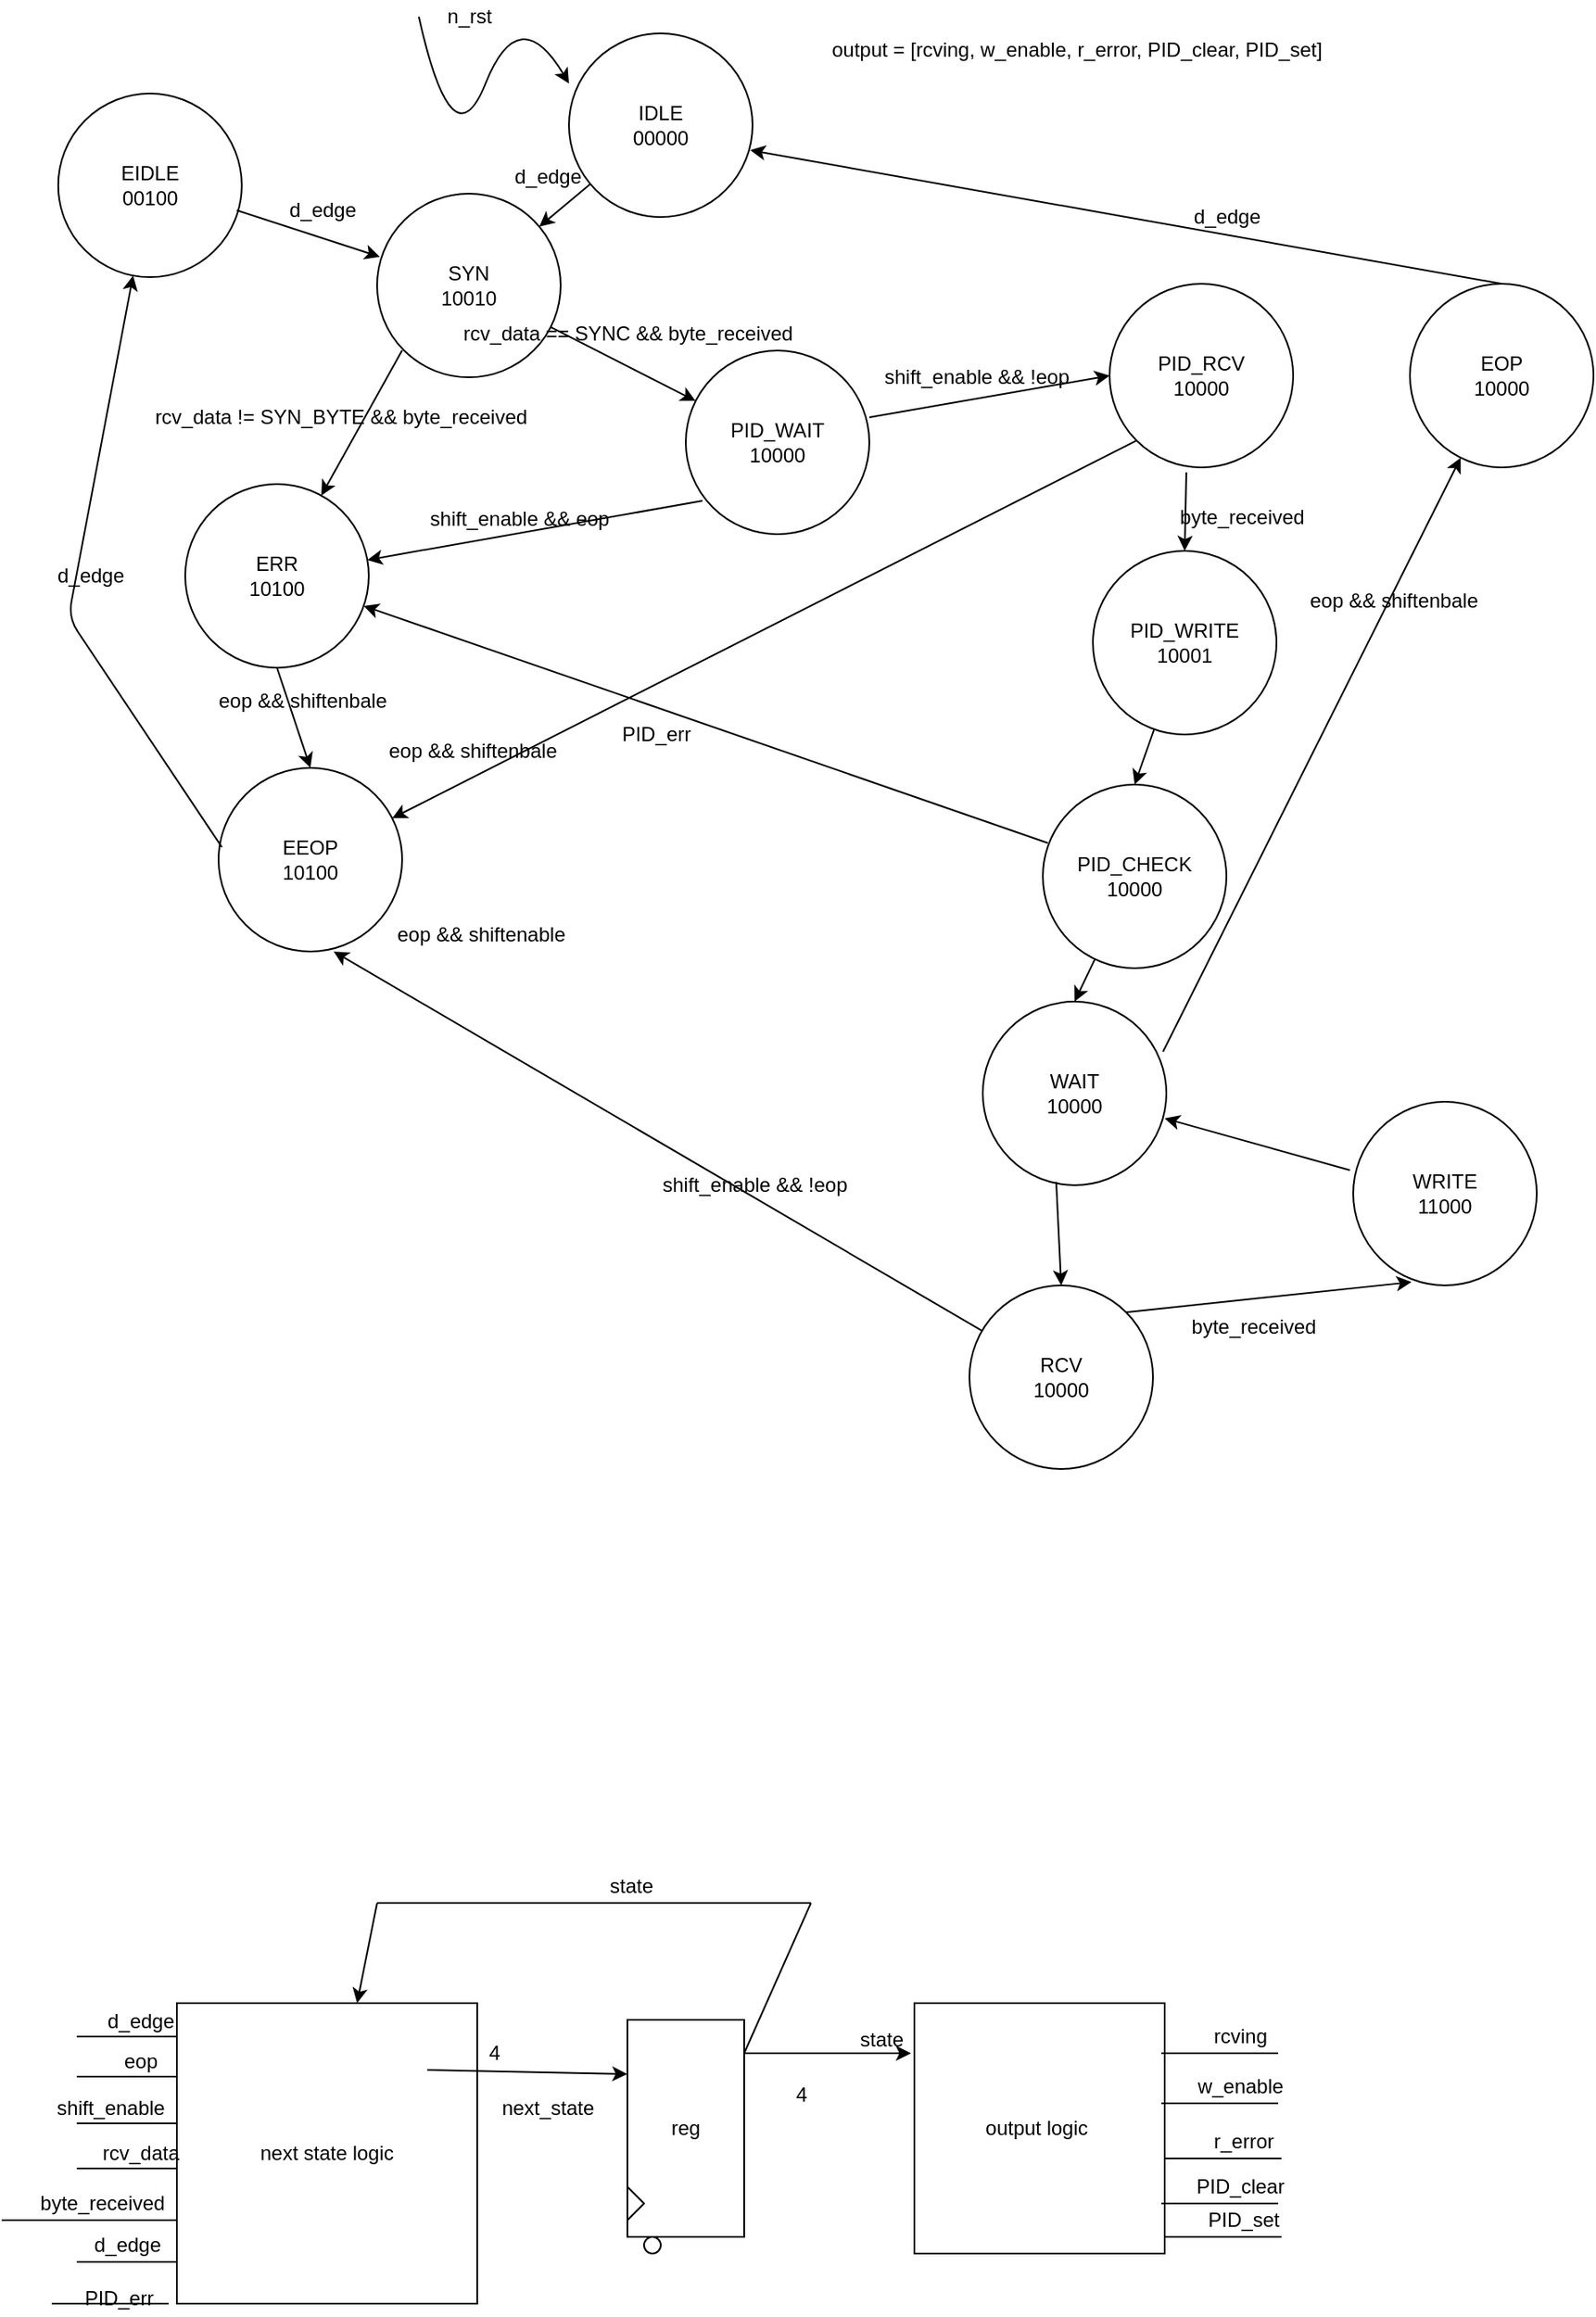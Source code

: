 <mxfile version="13.0.1" type="device"><diagram id="uCJ9kOOHFd4VZ5gEbAkc" name="Page-1"><mxGraphModel dx="953" dy="726" grid="1" gridSize="10" guides="1" tooltips="1" connect="1" arrows="1" fold="1" page="1" pageScale="1" pageWidth="850" pageHeight="1100" math="0" shadow="0"><root><mxCell id="0"/><mxCell id="1" parent="0"/><mxCell id="wGmYTm8C_t985OZbXYJu-1" value="IDLE&lt;br&gt;00000" style="ellipse;whiteSpace=wrap;html=1;aspect=fixed;" parent="1" vertex="1"><mxGeometry x="360" y="40" width="110" height="110" as="geometry"/></mxCell><mxCell id="wGmYTm8C_t985OZbXYJu-2" value="output = [rcving, w_enable, r_error, PID_clear, PID_set]" style="text;html=1;align=center;verticalAlign=middle;resizable=0;points=[];autosize=1;" parent="1" vertex="1"><mxGeometry x="509" y="40" width="310" height="20" as="geometry"/></mxCell><mxCell id="wGmYTm8C_t985OZbXYJu-3" value="SYN&lt;br&gt;10010" style="ellipse;whiteSpace=wrap;html=1;aspect=fixed;" parent="1" vertex="1"><mxGeometry x="245" y="136.02" width="110" height="110" as="geometry"/></mxCell><mxCell id="wGmYTm8C_t985OZbXYJu-4" value="" style="endArrow=classic;html=1;" parent="1" source="wGmYTm8C_t985OZbXYJu-1" target="wGmYTm8C_t985OZbXYJu-3" edge="1"><mxGeometry width="50" height="50" relative="1" as="geometry"><mxPoint x="470" y="130" as="sourcePoint"/><mxPoint x="520" y="80" as="targetPoint"/></mxGeometry></mxCell><mxCell id="wGmYTm8C_t985OZbXYJu-6" value="ERR&lt;br&gt;10100" style="ellipse;whiteSpace=wrap;html=1;aspect=fixed;" parent="1" vertex="1"><mxGeometry x="130" y="310" width="110" height="110" as="geometry"/></mxCell><mxCell id="wGmYTm8C_t985OZbXYJu-8" value="" style="endArrow=classic;html=1;exitX=0;exitY=1;exitDx=0;exitDy=0;" parent="1" target="wGmYTm8C_t985OZbXYJu-6" edge="1"><mxGeometry width="50" height="50" relative="1" as="geometry"><mxPoint x="259.999" y="229.911" as="sourcePoint"/><mxPoint x="195.86" y="280" as="targetPoint"/></mxGeometry></mxCell><mxCell id="wGmYTm8C_t985OZbXYJu-9" value="rcv_data != SYN_BYTE &amp;amp;&amp;amp; byte_received" style="text;html=1;align=center;verticalAlign=middle;resizable=0;points=[];autosize=1;" parent="1" vertex="1"><mxGeometry x="103" y="260" width="240" height="20" as="geometry"/></mxCell><mxCell id="wGmYTm8C_t985OZbXYJu-10" value="" style="endArrow=classic;html=1;entryX=0.5;entryY=0;entryDx=0;entryDy=0;exitX=0.5;exitY=1;exitDx=0;exitDy=0;" parent="1" source="wGmYTm8C_t985OZbXYJu-6" target="wGmYTm8C_t985OZbXYJu-76" edge="1"><mxGeometry width="50" height="50" relative="1" as="geometry"><mxPoint x="590" y="250" as="sourcePoint"/><mxPoint x="640" y="200" as="targetPoint"/></mxGeometry></mxCell><mxCell id="wGmYTm8C_t985OZbXYJu-11" value="eop &amp;amp;&amp;amp; shiftenbale" style="text;html=1;align=center;verticalAlign=middle;resizable=0;points=[];autosize=1;" parent="1" vertex="1"><mxGeometry x="140" y="430" width="120" height="20" as="geometry"/></mxCell><mxCell id="wGmYTm8C_t985OZbXYJu-12" value="RCV&lt;br&gt;10000" style="ellipse;whiteSpace=wrap;html=1;aspect=fixed;" parent="1" vertex="1"><mxGeometry x="600" y="790" width="110" height="110" as="geometry"/></mxCell><mxCell id="wGmYTm8C_t985OZbXYJu-14" value="" style="curved=1;endArrow=classic;html=1;" parent="1" edge="1"><mxGeometry width="50" height="50" relative="1" as="geometry"><mxPoint x="270" y="30" as="sourcePoint"/><mxPoint x="360" y="70" as="targetPoint"/><Array as="points"><mxPoint x="290" y="120"/><mxPoint x="330" y="20"/></Array></mxGeometry></mxCell><mxCell id="wGmYTm8C_t985OZbXYJu-15" value="n_rst" style="text;html=1;align=center;verticalAlign=middle;resizable=0;points=[];autosize=1;" parent="1" vertex="1"><mxGeometry x="280" y="20" width="40" height="20" as="geometry"/></mxCell><mxCell id="wGmYTm8C_t985OZbXYJu-16" value="" style="endArrow=classic;html=1;" parent="1" edge="1" target="LaQl458IQ-yTjx2HWhM2-20" source="wGmYTm8C_t985OZbXYJu-3"><mxGeometry width="50" height="50" relative="1" as="geometry"><mxPoint x="340" y="300" as="sourcePoint"/><mxPoint x="420" y="290" as="targetPoint"/></mxGeometry></mxCell><mxCell id="wGmYTm8C_t985OZbXYJu-17" value="WRITE&lt;br&gt;11000" style="ellipse;whiteSpace=wrap;html=1;aspect=fixed;" parent="1" vertex="1"><mxGeometry x="830" y="680" width="110" height="110" as="geometry"/></mxCell><mxCell id="wGmYTm8C_t985OZbXYJu-18" value="" style="endArrow=classic;html=1;entryX=0.318;entryY=0.982;entryDx=0;entryDy=0;exitX=1;exitY=0;exitDx=0;exitDy=0;entryPerimeter=0;" parent="1" source="wGmYTm8C_t985OZbXYJu-12" target="wGmYTm8C_t985OZbXYJu-17" edge="1"><mxGeometry width="50" height="50" relative="1" as="geometry"><mxPoint x="500" y="740" as="sourcePoint"/><mxPoint x="550" y="690" as="targetPoint"/></mxGeometry></mxCell><mxCell id="wGmYTm8C_t985OZbXYJu-19" value="byte_received" style="text;html=1;align=center;verticalAlign=middle;resizable=0;points=[];autosize=1;" parent="1" vertex="1"><mxGeometry x="725" y="805" width="90" height="20" as="geometry"/></mxCell><mxCell id="wGmYTm8C_t985OZbXYJu-20" value="" style="endArrow=classic;html=1;entryX=0.991;entryY=0.636;entryDx=0;entryDy=0;entryPerimeter=0;exitX=-0.018;exitY=0.373;exitDx=0;exitDy=0;exitPerimeter=0;" parent="1" source="wGmYTm8C_t985OZbXYJu-17" target="wGmYTm8C_t985OZbXYJu-94" edge="1"><mxGeometry width="50" height="50" relative="1" as="geometry"><mxPoint x="620" y="810" as="sourcePoint"/><mxPoint x="670" y="760" as="targetPoint"/></mxGeometry></mxCell><mxCell id="wGmYTm8C_t985OZbXYJu-27" value="EIDLE&lt;br&gt;00100" style="ellipse;whiteSpace=wrap;html=1;aspect=fixed;" parent="1" vertex="1"><mxGeometry x="53.89" y="76.02" width="110" height="110" as="geometry"/></mxCell><mxCell id="wGmYTm8C_t985OZbXYJu-29" value="" style="endArrow=classic;html=1;exitX=0.973;exitY=0.636;exitDx=0;exitDy=0;exitPerimeter=0;" parent="1" source="wGmYTm8C_t985OZbXYJu-27" edge="1"><mxGeometry width="50" height="50" relative="1" as="geometry"><mxPoint x="133.89" y="316.02" as="sourcePoint"/><mxPoint x="246.637" y="173.856" as="targetPoint"/></mxGeometry></mxCell><mxCell id="wGmYTm8C_t985OZbXYJu-30" value="d_edge" style="text;html=1;align=center;verticalAlign=middle;resizable=0;points=[];autosize=1;" parent="1" vertex="1"><mxGeometry x="181.89" y="136.02" width="60" height="20" as="geometry"/></mxCell><mxCell id="wGmYTm8C_t985OZbXYJu-32" value="next state logic" style="whiteSpace=wrap;html=1;aspect=fixed;" parent="1" vertex="1"><mxGeometry x="125" y="1220" width="180" height="180" as="geometry"/></mxCell><mxCell id="wGmYTm8C_t985OZbXYJu-33" value="reg" style="rounded=0;whiteSpace=wrap;html=1;" parent="1" vertex="1"><mxGeometry x="395" y="1230" width="70" height="130" as="geometry"/></mxCell><mxCell id="wGmYTm8C_t985OZbXYJu-34" value="" style="endArrow=classic;html=1;entryX=0;entryY=0.25;entryDx=0;entryDy=0;" parent="1" target="wGmYTm8C_t985OZbXYJu-33" edge="1"><mxGeometry width="50" height="50" relative="1" as="geometry"><mxPoint x="275" y="1260" as="sourcePoint"/><mxPoint x="325" y="1210" as="targetPoint"/></mxGeometry></mxCell><mxCell id="wGmYTm8C_t985OZbXYJu-35" value="4" style="text;html=1;align=center;verticalAlign=middle;resizable=0;points=[];autosize=1;" parent="1" vertex="1"><mxGeometry x="305" y="1240" width="20" height="20" as="geometry"/></mxCell><mxCell id="wGmYTm8C_t985OZbXYJu-36" value="next_state" style="text;html=1;align=center;verticalAlign=middle;resizable=0;points=[];autosize=1;" parent="1" vertex="1"><mxGeometry x="312" y="1273" width="70" height="20" as="geometry"/></mxCell><mxCell id="wGmYTm8C_t985OZbXYJu-37" value="" style="endArrow=none;html=1;" parent="1" edge="1"><mxGeometry width="50" height="50" relative="1" as="geometry"><mxPoint x="465" y="1250" as="sourcePoint"/><mxPoint x="505" y="1160" as="targetPoint"/></mxGeometry></mxCell><mxCell id="wGmYTm8C_t985OZbXYJu-38" value="" style="endArrow=none;html=1;" parent="1" edge="1"><mxGeometry width="50" height="50" relative="1" as="geometry"><mxPoint x="245" y="1160" as="sourcePoint"/><mxPoint x="505" y="1160" as="targetPoint"/></mxGeometry></mxCell><mxCell id="wGmYTm8C_t985OZbXYJu-39" value="" style="endArrow=classic;html=1;" parent="1" target="wGmYTm8C_t985OZbXYJu-32" edge="1"><mxGeometry width="50" height="50" relative="1" as="geometry"><mxPoint x="245" y="1160" as="sourcePoint"/><mxPoint x="295" y="1110" as="targetPoint"/></mxGeometry></mxCell><mxCell id="wGmYTm8C_t985OZbXYJu-40" value="state" style="text;html=1;align=center;verticalAlign=middle;resizable=0;points=[];autosize=1;" parent="1" vertex="1"><mxGeometry x="377" y="1140" width="40" height="20" as="geometry"/></mxCell><mxCell id="wGmYTm8C_t985OZbXYJu-41" value="" style="endArrow=classic;html=1;" parent="1" edge="1"><mxGeometry width="50" height="50" relative="1" as="geometry"><mxPoint x="465" y="1250" as="sourcePoint"/><mxPoint x="565" y="1250" as="targetPoint"/></mxGeometry></mxCell><mxCell id="wGmYTm8C_t985OZbXYJu-42" value="" style="triangle;whiteSpace=wrap;html=1;" parent="1" vertex="1"><mxGeometry x="395" y="1330" width="10" height="20" as="geometry"/></mxCell><mxCell id="wGmYTm8C_t985OZbXYJu-43" value="" style="ellipse;whiteSpace=wrap;html=1;aspect=fixed;" parent="1" vertex="1"><mxGeometry x="405" y="1360" width="10" height="10" as="geometry"/></mxCell><mxCell id="wGmYTm8C_t985OZbXYJu-44" value="4" style="text;html=1;align=center;verticalAlign=middle;resizable=0;points=[];autosize=1;" parent="1" vertex="1"><mxGeometry x="489" y="1265" width="20" height="20" as="geometry"/></mxCell><mxCell id="wGmYTm8C_t985OZbXYJu-45" value="state" style="text;html=1;align=center;verticalAlign=middle;resizable=0;points=[];autosize=1;" parent="1" vertex="1"><mxGeometry x="527" y="1232" width="40" height="20" as="geometry"/></mxCell><mxCell id="wGmYTm8C_t985OZbXYJu-46" value="output logic&amp;nbsp;" style="whiteSpace=wrap;html=1;aspect=fixed;" parent="1" vertex="1"><mxGeometry x="567" y="1220" width="150" height="150" as="geometry"/></mxCell><mxCell id="wGmYTm8C_t985OZbXYJu-47" value="" style="endArrow=none;html=1;" parent="1" edge="1"><mxGeometry width="50" height="50" relative="1" as="geometry"><mxPoint x="715" y="1250" as="sourcePoint"/><mxPoint x="785" y="1250" as="targetPoint"/></mxGeometry></mxCell><mxCell id="wGmYTm8C_t985OZbXYJu-48" value="rcving" style="text;html=1;align=center;verticalAlign=middle;resizable=0;points=[];autosize=1;" parent="1" vertex="1"><mxGeometry x="737" y="1230" width="50" height="20" as="geometry"/></mxCell><mxCell id="wGmYTm8C_t985OZbXYJu-49" value="" style="endArrow=none;html=1;" parent="1" edge="1"><mxGeometry width="50" height="50" relative="1" as="geometry"><mxPoint x="715" y="1280" as="sourcePoint"/><mxPoint x="785" y="1280" as="targetPoint"/></mxGeometry></mxCell><mxCell id="wGmYTm8C_t985OZbXYJu-50" value="w_enable" style="text;html=1;align=center;verticalAlign=middle;resizable=0;points=[];autosize=1;" parent="1" vertex="1"><mxGeometry x="727" y="1260" width="70" height="20" as="geometry"/></mxCell><mxCell id="wGmYTm8C_t985OZbXYJu-51" value="" style="endArrow=none;html=1;" parent="1" edge="1"><mxGeometry width="50" height="50" relative="1" as="geometry"><mxPoint x="717" y="1313" as="sourcePoint"/><mxPoint x="787" y="1313" as="targetPoint"/></mxGeometry></mxCell><mxCell id="wGmYTm8C_t985OZbXYJu-52" value="r_error" style="text;html=1;align=center;verticalAlign=middle;resizable=0;points=[];autosize=1;" parent="1" vertex="1"><mxGeometry x="739" y="1293" width="50" height="20" as="geometry"/></mxCell><mxCell id="wGmYTm8C_t985OZbXYJu-53" value="" style="endArrow=none;html=1;" parent="1" edge="1"><mxGeometry width="50" height="50" relative="1" as="geometry"><mxPoint x="65" y="1240" as="sourcePoint"/><mxPoint x="125" y="1240" as="targetPoint"/></mxGeometry></mxCell><mxCell id="wGmYTm8C_t985OZbXYJu-54" value="d_edge" style="text;html=1;align=center;verticalAlign=middle;resizable=0;points=[];autosize=1;" parent="1" vertex="1"><mxGeometry x="73" y="1221" width="60" height="20" as="geometry"/></mxCell><mxCell id="wGmYTm8C_t985OZbXYJu-55" value="" style="endArrow=none;html=1;" parent="1" edge="1"><mxGeometry width="50" height="50" relative="1" as="geometry"><mxPoint x="65" y="1264" as="sourcePoint"/><mxPoint x="125" y="1264" as="targetPoint"/></mxGeometry></mxCell><mxCell id="wGmYTm8C_t985OZbXYJu-56" value="eop" style="text;html=1;align=center;verticalAlign=middle;resizable=0;points=[];autosize=1;" parent="1" vertex="1"><mxGeometry x="83" y="1245" width="40" height="20" as="geometry"/></mxCell><mxCell id="wGmYTm8C_t985OZbXYJu-57" value="" style="endArrow=none;html=1;" parent="1" edge="1"><mxGeometry width="50" height="50" relative="1" as="geometry"><mxPoint x="65" y="1292" as="sourcePoint"/><mxPoint x="125" y="1292" as="targetPoint"/></mxGeometry></mxCell><mxCell id="wGmYTm8C_t985OZbXYJu-58" value="shift_enable" style="text;html=1;align=center;verticalAlign=middle;resizable=0;points=[];autosize=1;" parent="1" vertex="1"><mxGeometry x="45" y="1273" width="80" height="20" as="geometry"/></mxCell><mxCell id="wGmYTm8C_t985OZbXYJu-59" value="" style="endArrow=none;html=1;" parent="1" edge="1"><mxGeometry width="50" height="50" relative="1" as="geometry"><mxPoint x="65" y="1319" as="sourcePoint"/><mxPoint x="125" y="1319" as="targetPoint"/></mxGeometry></mxCell><mxCell id="wGmYTm8C_t985OZbXYJu-60" value="rcv_data" style="text;html=1;align=center;verticalAlign=middle;resizable=0;points=[];autosize=1;" parent="1" vertex="1"><mxGeometry x="73" y="1300" width="60" height="20" as="geometry"/></mxCell><mxCell id="wGmYTm8C_t985OZbXYJu-64" value="eop &amp;amp;&amp;amp; shiftenable" style="text;html=1;align=center;verticalAlign=middle;resizable=0;points=[];autosize=1;" parent="1" vertex="1"><mxGeometry x="247" y="570" width="120" height="20" as="geometry"/></mxCell><mxCell id="wGmYTm8C_t985OZbXYJu-65" value="" style="endArrow=none;html=1;" parent="1" edge="1"><mxGeometry width="50" height="50" relative="1" as="geometry"><mxPoint x="65" y="1375" as="sourcePoint"/><mxPoint x="125" y="1375" as="targetPoint"/></mxGeometry></mxCell><mxCell id="wGmYTm8C_t985OZbXYJu-66" value="d_edge" style="text;html=1;align=center;verticalAlign=middle;resizable=0;points=[];autosize=1;" parent="1" vertex="1"><mxGeometry x="65" y="1355" width="60" height="20" as="geometry"/></mxCell><mxCell id="wGmYTm8C_t985OZbXYJu-67" value="EOP&lt;br&gt;10000" style="ellipse;whiteSpace=wrap;html=1;aspect=fixed;" parent="1" vertex="1"><mxGeometry x="864" y="190" width="110" height="110" as="geometry"/></mxCell><mxCell id="wGmYTm8C_t985OZbXYJu-69" value="" style="endArrow=classic;html=1;entryX=0.988;entryY=0.636;entryDx=0;entryDy=0;entryPerimeter=0;exitX=0.5;exitY=0;exitDx=0;exitDy=0;" parent="1" source="wGmYTm8C_t985OZbXYJu-67" target="wGmYTm8C_t985OZbXYJu-1" edge="1"><mxGeometry width="50" height="50" relative="1" as="geometry"><mxPoint x="924" y="270" as="sourcePoint"/><mxPoint x="629.05" y="147.01" as="targetPoint"/></mxGeometry></mxCell><mxCell id="wGmYTm8C_t985OZbXYJu-74" value="d_edge" style="text;html=1;align=center;verticalAlign=middle;resizable=0;points=[];autosize=1;" parent="1" vertex="1"><mxGeometry x="724" y="140" width="60" height="20" as="geometry"/></mxCell><mxCell id="wGmYTm8C_t985OZbXYJu-76" value="EEOP&lt;br&gt;10100" style="ellipse;whiteSpace=wrap;html=1;aspect=fixed;" parent="1" vertex="1"><mxGeometry x="150" y="480" width="110" height="110" as="geometry"/></mxCell><mxCell id="wGmYTm8C_t985OZbXYJu-78" value="" style="endArrow=classic;html=1;exitX=0.018;exitY=0.432;exitDx=0;exitDy=0;exitPerimeter=0;" parent="1" source="wGmYTm8C_t985OZbXYJu-76" target="wGmYTm8C_t985OZbXYJu-27" edge="1"><mxGeometry width="50" height="50" relative="1" as="geometry"><mxPoint x="136" y="487.5" as="sourcePoint"/><mxPoint x="54.04" y="488.95" as="targetPoint"/><Array as="points"><mxPoint x="60" y="390"/></Array></mxGeometry></mxCell><mxCell id="wGmYTm8C_t985OZbXYJu-82" value="d_edge" style="text;html=1;align=center;verticalAlign=middle;resizable=0;points=[];autosize=1;" parent="1" vertex="1"><mxGeometry x="43" y="355" width="60" height="20" as="geometry"/></mxCell><mxCell id="wGmYTm8C_t985OZbXYJu-85" value="" style="endArrow=classic;html=1;entryX=0.627;entryY=1;entryDx=0;entryDy=0;entryPerimeter=0;" parent="1" source="wGmYTm8C_t985OZbXYJu-12" target="wGmYTm8C_t985OZbXYJu-76" edge="1"><mxGeometry width="50" height="50" relative="1" as="geometry"><mxPoint x="330" y="530" as="sourcePoint"/><mxPoint x="380" y="480" as="targetPoint"/></mxGeometry></mxCell><mxCell id="wGmYTm8C_t985OZbXYJu-86" value="rcv_data == SYNC &amp;amp;&amp;amp; byte_received" style="text;html=1;align=center;verticalAlign=middle;resizable=0;points=[];autosize=1;" parent="1" vertex="1"><mxGeometry x="290" y="210" width="210" height="20" as="geometry"/></mxCell><mxCell id="wGmYTm8C_t985OZbXYJu-88" value="" style="endArrow=none;html=1;" parent="1" edge="1"><mxGeometry width="50" height="50" relative="1" as="geometry"><mxPoint x="20" y="1350" as="sourcePoint"/><mxPoint x="125" y="1350" as="targetPoint"/></mxGeometry></mxCell><mxCell id="wGmYTm8C_t985OZbXYJu-87" value="byte_received" style="text;html=1;align=center;verticalAlign=middle;resizable=0;points=[];autosize=1;" parent="1" vertex="1"><mxGeometry x="35" y="1330" width="90" height="20" as="geometry"/></mxCell><mxCell id="wGmYTm8C_t985OZbXYJu-94" value="WAIT&lt;br&gt;10000" style="ellipse;whiteSpace=wrap;html=1;aspect=fixed;" parent="1" vertex="1"><mxGeometry x="608" y="620" width="110" height="110" as="geometry"/></mxCell><mxCell id="wGmYTm8C_t985OZbXYJu-95" value="" style="endArrow=classic;html=1;entryX=0.5;entryY=0;entryDx=0;entryDy=0;exitX=0.4;exitY=0.982;exitDx=0;exitDy=0;exitPerimeter=0;" parent="1" target="wGmYTm8C_t985OZbXYJu-12" edge="1" source="wGmYTm8C_t985OZbXYJu-94"><mxGeometry width="50" height="50" relative="1" as="geometry"><mxPoint x="590" y="730" as="sourcePoint"/><mxPoint x="640" y="680" as="targetPoint"/></mxGeometry></mxCell><mxCell id="wGmYTm8C_t985OZbXYJu-96" value="shift_enable &amp;amp;&amp;amp; !eop" style="text;html=1;align=center;verticalAlign=middle;resizable=0;points=[];autosize=1;" parent="1" vertex="1"><mxGeometry x="406" y="720" width="130" height="20" as="geometry"/></mxCell><mxCell id="wGmYTm8C_t985OZbXYJu-97" value="" style="endArrow=classic;html=1;exitX=0.982;exitY=0.273;exitDx=0;exitDy=0;exitPerimeter=0;" parent="1" target="wGmYTm8C_t985OZbXYJu-67" edge="1" source="wGmYTm8C_t985OZbXYJu-94"><mxGeometry width="50" height="50" relative="1" as="geometry"><mxPoint x="594" y="390" as="sourcePoint"/><mxPoint x="644" y="340" as="targetPoint"/></mxGeometry></mxCell><mxCell id="wGmYTm8C_t985OZbXYJu-101" value="eop &amp;amp;&amp;amp; shiftenbale" style="text;html=1;align=center;verticalAlign=middle;resizable=0;points=[];autosize=1;" parent="1" vertex="1"><mxGeometry x="794" y="370" width="120" height="20" as="geometry"/></mxCell><mxCell id="LaQl458IQ-yTjx2HWhM2-1" value="PID_RCV&lt;br&gt;10000" style="ellipse;whiteSpace=wrap;html=1;aspect=fixed;" vertex="1" parent="1"><mxGeometry x="684" y="190" width="110" height="110" as="geometry"/></mxCell><mxCell id="LaQl458IQ-yTjx2HWhM2-2" value="PID_WRITE&lt;br&gt;10001" style="ellipse;whiteSpace=wrap;html=1;aspect=fixed;" vertex="1" parent="1"><mxGeometry x="674" y="350" width="110" height="110" as="geometry"/></mxCell><mxCell id="LaQl458IQ-yTjx2HWhM2-3" value="" style="endArrow=classic;html=1;entryX=0.5;entryY=0;entryDx=0;entryDy=0;exitX=0.418;exitY=1.027;exitDx=0;exitDy=0;exitPerimeter=0;" edge="1" parent="1" source="LaQl458IQ-yTjx2HWhM2-1" target="LaQl458IQ-yTjx2HWhM2-2"><mxGeometry width="50" height="50" relative="1" as="geometry"><mxPoint x="554" y="460" as="sourcePoint"/><mxPoint x="604" y="410" as="targetPoint"/><Array as="points"/></mxGeometry></mxCell><mxCell id="LaQl458IQ-yTjx2HWhM2-4" value="byte_received" style="text;html=1;align=center;verticalAlign=middle;resizable=0;points=[];autosize=1;" vertex="1" parent="1"><mxGeometry x="718" y="320" width="90" height="20" as="geometry"/></mxCell><mxCell id="LaQl458IQ-yTjx2HWhM2-5" value="" style="endArrow=classic;html=1;entryX=0.5;entryY=0;entryDx=0;entryDy=0;" edge="1" parent="1" source="LaQl458IQ-yTjx2HWhM2-8" target="wGmYTm8C_t985OZbXYJu-94"><mxGeometry width="50" height="50" relative="1" as="geometry"><mxPoint x="654" y="560" as="sourcePoint"/><mxPoint x="704" y="510" as="targetPoint"/></mxGeometry></mxCell><mxCell id="LaQl458IQ-yTjx2HWhM2-6" value="" style="endArrow=classic;html=1;exitX=0;exitY=1;exitDx=0;exitDy=0;" edge="1" parent="1" source="LaQl458IQ-yTjx2HWhM2-1" target="wGmYTm8C_t985OZbXYJu-76"><mxGeometry width="50" height="50" relative="1" as="geometry"><mxPoint x="330" y="440" as="sourcePoint"/><mxPoint x="380" y="390" as="targetPoint"/></mxGeometry></mxCell><mxCell id="LaQl458IQ-yTjx2HWhM2-7" value="eop &amp;amp;&amp;amp; shiftenbale" style="text;html=1;align=center;verticalAlign=middle;resizable=0;points=[];autosize=1;" vertex="1" parent="1"><mxGeometry x="241.89" y="460" width="120" height="20" as="geometry"/></mxCell><mxCell id="LaQl458IQ-yTjx2HWhM2-8" value="PID_CHECK&lt;br&gt;10000" style="ellipse;whiteSpace=wrap;html=1;aspect=fixed;" vertex="1" parent="1"><mxGeometry x="644" y="490" width="110" height="110" as="geometry"/></mxCell><mxCell id="LaQl458IQ-yTjx2HWhM2-9" value="" style="endArrow=classic;html=1;entryX=0.5;entryY=0;entryDx=0;entryDy=0;" edge="1" parent="1" source="LaQl458IQ-yTjx2HWhM2-2" target="LaQl458IQ-yTjx2HWhM2-8"><mxGeometry width="50" height="50" relative="1" as="geometry"><mxPoint x="712.86" y="457.578" as="sourcePoint"/><mxPoint x="663" y="620" as="targetPoint"/></mxGeometry></mxCell><mxCell id="LaQl458IQ-yTjx2HWhM2-10" value="" style="endArrow=classic;html=1;exitX=0.027;exitY=0.318;exitDx=0;exitDy=0;exitPerimeter=0;" edge="1" parent="1" source="LaQl458IQ-yTjx2HWhM2-8" target="wGmYTm8C_t985OZbXYJu-6"><mxGeometry width="50" height="50" relative="1" as="geometry"><mxPoint x="480" y="510" as="sourcePoint"/><mxPoint x="530" y="460" as="targetPoint"/></mxGeometry></mxCell><mxCell id="LaQl458IQ-yTjx2HWhM2-11" value="PID_err" style="text;html=1;align=center;verticalAlign=middle;resizable=0;points=[];autosize=1;" vertex="1" parent="1"><mxGeometry x="382" y="450" width="60" height="20" as="geometry"/></mxCell><mxCell id="LaQl458IQ-yTjx2HWhM2-13" value="" style="endArrow=none;html=1;" edge="1" parent="1"><mxGeometry width="50" height="50" relative="1" as="geometry"><mxPoint x="50" y="1400" as="sourcePoint"/><mxPoint x="120" y="1400" as="targetPoint"/></mxGeometry></mxCell><mxCell id="LaQl458IQ-yTjx2HWhM2-14" value="PID_err" style="text;html=1;align=center;verticalAlign=middle;resizable=0;points=[];autosize=1;" vertex="1" parent="1"><mxGeometry x="60" y="1387" width="60" height="20" as="geometry"/></mxCell><mxCell id="LaQl458IQ-yTjx2HWhM2-15" value="" style="endArrow=none;html=1;" edge="1" parent="1"><mxGeometry width="50" height="50" relative="1" as="geometry"><mxPoint x="715" y="1340" as="sourcePoint"/><mxPoint x="785" y="1340" as="targetPoint"/></mxGeometry></mxCell><mxCell id="LaQl458IQ-yTjx2HWhM2-16" value="PID_clear" style="text;html=1;align=center;verticalAlign=middle;resizable=0;points=[];autosize=1;" vertex="1" parent="1"><mxGeometry x="727" y="1320" width="70" height="20" as="geometry"/></mxCell><mxCell id="LaQl458IQ-yTjx2HWhM2-17" value="" style="endArrow=none;html=1;" edge="1" parent="1"><mxGeometry width="50" height="50" relative="1" as="geometry"><mxPoint x="717" y="1360" as="sourcePoint"/><mxPoint x="787" y="1360" as="targetPoint"/></mxGeometry></mxCell><mxCell id="LaQl458IQ-yTjx2HWhM2-18" value="PID_set" style="text;html=1;align=center;verticalAlign=middle;resizable=0;points=[];autosize=1;" vertex="1" parent="1"><mxGeometry x="734" y="1340" width="60" height="20" as="geometry"/></mxCell><mxCell id="wGmYTm8C_t985OZbXYJu-7" value="d_edge" style="text;html=1;align=center;verticalAlign=middle;resizable=0;points=[];autosize=1;" parent="1" vertex="1"><mxGeometry x="317" y="116.02" width="60" height="20" as="geometry"/></mxCell><mxCell id="LaQl458IQ-yTjx2HWhM2-20" value="PID_WAIT&lt;br&gt;10000" style="ellipse;whiteSpace=wrap;html=1;aspect=fixed;" vertex="1" parent="1"><mxGeometry x="430" y="230" width="110" height="110" as="geometry"/></mxCell><mxCell id="LaQl458IQ-yTjx2HWhM2-21" value="" style="endArrow=classic;html=1;entryX=0;entryY=0.5;entryDx=0;entryDy=0;" edge="1" parent="1" target="LaQl458IQ-yTjx2HWhM2-1"><mxGeometry width="50" height="50" relative="1" as="geometry"><mxPoint x="540" y="270" as="sourcePoint"/><mxPoint x="590" y="220" as="targetPoint"/></mxGeometry></mxCell><mxCell id="LaQl458IQ-yTjx2HWhM2-22" value="&lt;div style=&quot;line-height: 18px&quot;&gt;shift_enable &amp;amp;&amp;amp; !eop&lt;/div&gt;" style="text;html=1;align=center;verticalAlign=middle;resizable=0;points=[];autosize=1;" vertex="1" parent="1"><mxGeometry x="539" y="235" width="130" height="20" as="geometry"/></mxCell><mxCell id="LaQl458IQ-yTjx2HWhM2-23" value="" style="endArrow=classic;html=1;" edge="1" parent="1" target="wGmYTm8C_t985OZbXYJu-6"><mxGeometry width="50" height="50" relative="1" as="geometry"><mxPoint x="440" y="320" as="sourcePoint"/><mxPoint x="500" y="270" as="targetPoint"/></mxGeometry></mxCell><mxCell id="LaQl458IQ-yTjx2HWhM2-24" value="&lt;div style=&quot;line-height: 18px&quot;&gt;shift_enable &amp;amp;&amp;amp; eop&lt;/div&gt;" style="text;html=1;align=center;verticalAlign=middle;resizable=0;points=[];autosize=1;" vertex="1" parent="1"><mxGeometry x="270" y="320" width="120" height="20" as="geometry"/></mxCell></root></mxGraphModel></diagram></mxfile>